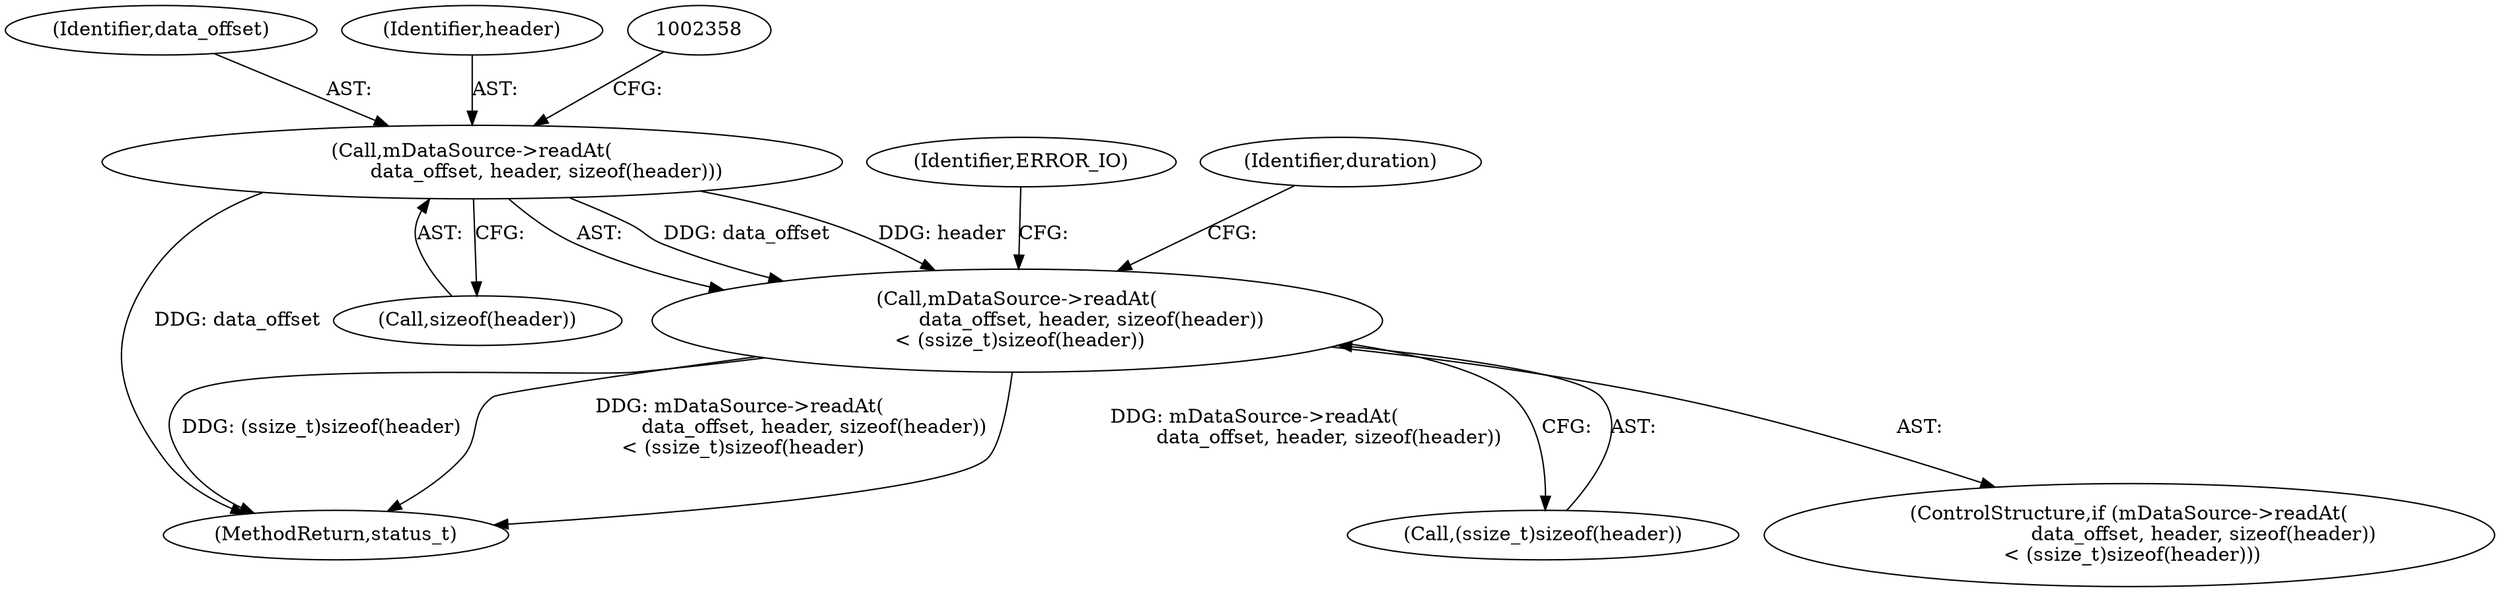 digraph "0_Android_6fe85f7e15203e48df2cc3e8e1c4bc6ad49dc968@API" {
"1002352" [label="(Call,mDataSource->readAt(\n                        data_offset, header, sizeof(header)))"];
"1002351" [label="(Call,mDataSource->readAt(\n                        data_offset, header, sizeof(header))\n < (ssize_t)sizeof(header))"];
"1002353" [label="(Identifier,data_offset)"];
"1002363" [label="(Identifier,ERROR_IO)"];
"1002351" [label="(Call,mDataSource->readAt(\n                        data_offset, header, sizeof(header))\n < (ssize_t)sizeof(header))"];
"1002355" [label="(Call,sizeof(header))"];
"1002354" [label="(Identifier,header)"];
"1002367" [label="(Identifier,duration)"];
"1002352" [label="(Call,mDataSource->readAt(\n                        data_offset, header, sizeof(header)))"];
"1002357" [label="(Call,(ssize_t)sizeof(header))"];
"1002931" [label="(MethodReturn,status_t)"];
"1002350" [label="(ControlStructure,if (mDataSource->readAt(\n                        data_offset, header, sizeof(header))\n < (ssize_t)sizeof(header)))"];
"1002352" -> "1002351"  [label="AST: "];
"1002352" -> "1002355"  [label="CFG: "];
"1002353" -> "1002352"  [label="AST: "];
"1002354" -> "1002352"  [label="AST: "];
"1002355" -> "1002352"  [label="AST: "];
"1002358" -> "1002352"  [label="CFG: "];
"1002352" -> "1002931"  [label="DDG: data_offset"];
"1002352" -> "1002351"  [label="DDG: data_offset"];
"1002352" -> "1002351"  [label="DDG: header"];
"1002351" -> "1002350"  [label="AST: "];
"1002351" -> "1002357"  [label="CFG: "];
"1002357" -> "1002351"  [label="AST: "];
"1002363" -> "1002351"  [label="CFG: "];
"1002367" -> "1002351"  [label="CFG: "];
"1002351" -> "1002931"  [label="DDG: (ssize_t)sizeof(header)"];
"1002351" -> "1002931"  [label="DDG: mDataSource->readAt(\n                        data_offset, header, sizeof(header))\n < (ssize_t)sizeof(header)"];
"1002351" -> "1002931"  [label="DDG: mDataSource->readAt(\n                        data_offset, header, sizeof(header))"];
}
